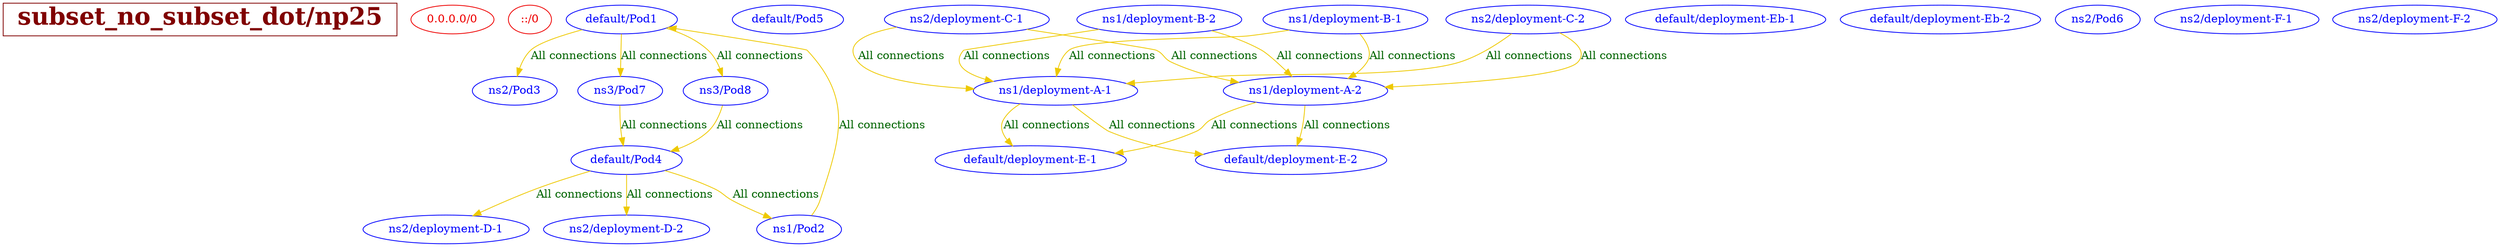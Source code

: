 // The Connectivity Graph of np25
digraph {
	HEADER [shape="box" label=< <B>subset_no_subset_dot/np25</B> > fontsize=30 color=webmaroon fontcolor=webmaroon];
	"0.0.0.0/0" [label="0.0.0.0/0" color="red2" fontcolor="red2"]
	"::/0" [label="::/0" color="red2" fontcolor="red2"]
	"default/Pod1" [label="default/Pod1" color="blue" fontcolor="blue"]
	"default/Pod4" [label="default/Pod4" color="blue" fontcolor="blue"]
	"default/Pod5" [label="default/Pod5" color="blue" fontcolor="blue"]
	"default/deployment-E-1" [label="default/deployment-E-1" color="blue" fontcolor="blue"]
	"default/deployment-E-2" [label="default/deployment-E-2" color="blue" fontcolor="blue"]
	"default/deployment-Eb-1" [label="default/deployment-Eb-1" color="blue" fontcolor="blue"]
	"default/deployment-Eb-2" [label="default/deployment-Eb-2" color="blue" fontcolor="blue"]
	"ns1/Pod2" [label="ns1/Pod2" color="blue" fontcolor="blue"]
	"ns1/deployment-A-1" [label="ns1/deployment-A-1" color="blue" fontcolor="blue"]
	"ns1/deployment-A-2" [label="ns1/deployment-A-2" color="blue" fontcolor="blue"]
	"ns1/deployment-B-1" [label="ns1/deployment-B-1" color="blue" fontcolor="blue"]
	"ns1/deployment-B-2" [label="ns1/deployment-B-2" color="blue" fontcolor="blue"]
	"ns2/Pod3" [label="ns2/Pod3" color="blue" fontcolor="blue"]
	"ns2/Pod6" [label="ns2/Pod6" color="blue" fontcolor="blue"]
	"ns2/deployment-C-1" [label="ns2/deployment-C-1" color="blue" fontcolor="blue"]
	"ns2/deployment-C-2" [label="ns2/deployment-C-2" color="blue" fontcolor="blue"]
	"ns2/deployment-D-1" [label="ns2/deployment-D-1" color="blue" fontcolor="blue"]
	"ns2/deployment-D-2" [label="ns2/deployment-D-2" color="blue" fontcolor="blue"]
	"ns2/deployment-F-1" [label="ns2/deployment-F-1" color="blue" fontcolor="blue"]
	"ns2/deployment-F-2" [label="ns2/deployment-F-2" color="blue" fontcolor="blue"]
	"ns3/Pod7" [label="ns3/Pod7" color="blue" fontcolor="blue"]
	"ns3/Pod8" [label="ns3/Pod8" color="blue" fontcolor="blue"]
	"default/Pod1" -> "ns2/Pod3" [label="All connections" color="gold2" fontcolor="darkgreen"]
	"default/Pod1" -> "ns3/Pod7" [label="All connections" color="gold2" fontcolor="darkgreen"]
	"default/Pod1" -> "ns3/Pod8" [label="All connections" color="gold2" fontcolor="darkgreen"]
	"default/Pod4" -> "ns1/Pod2" [label="All connections" color="gold2" fontcolor="darkgreen"]
	"default/Pod4" -> "ns2/deployment-D-1" [label="All connections" color="gold2" fontcolor="darkgreen"]
	"default/Pod4" -> "ns2/deployment-D-2" [label="All connections" color="gold2" fontcolor="darkgreen"]
	"ns1/Pod2" -> "default/Pod1" [label="All connections" color="gold2" fontcolor="darkgreen"]
	"ns1/deployment-A-1" -> "default/deployment-E-1" [label="All connections" color="gold2" fontcolor="darkgreen"]
	"ns1/deployment-A-1" -> "default/deployment-E-2" [label="All connections" color="gold2" fontcolor="darkgreen"]
	"ns1/deployment-A-2" -> "default/deployment-E-1" [label="All connections" color="gold2" fontcolor="darkgreen"]
	"ns1/deployment-A-2" -> "default/deployment-E-2" [label="All connections" color="gold2" fontcolor="darkgreen"]
	"ns1/deployment-B-1" -> "ns1/deployment-A-1" [label="All connections" color="gold2" fontcolor="darkgreen"]
	"ns1/deployment-B-1" -> "ns1/deployment-A-2" [label="All connections" color="gold2" fontcolor="darkgreen"]
	"ns1/deployment-B-2" -> "ns1/deployment-A-1" [label="All connections" color="gold2" fontcolor="darkgreen"]
	"ns1/deployment-B-2" -> "ns1/deployment-A-2" [label="All connections" color="gold2" fontcolor="darkgreen"]
	"ns2/deployment-C-1" -> "ns1/deployment-A-1" [label="All connections" color="gold2" fontcolor="darkgreen"]
	"ns2/deployment-C-1" -> "ns1/deployment-A-2" [label="All connections" color="gold2" fontcolor="darkgreen"]
	"ns2/deployment-C-2" -> "ns1/deployment-A-1" [label="All connections" color="gold2" fontcolor="darkgreen"]
	"ns2/deployment-C-2" -> "ns1/deployment-A-2" [label="All connections" color="gold2" fontcolor="darkgreen"]
	"ns3/Pod7" -> "default/Pod4" [label="All connections" color="gold2" fontcolor="darkgreen"]
	"ns3/Pod8" -> "default/Pod4" [label="All connections" color="gold2" fontcolor="darkgreen"]
}


